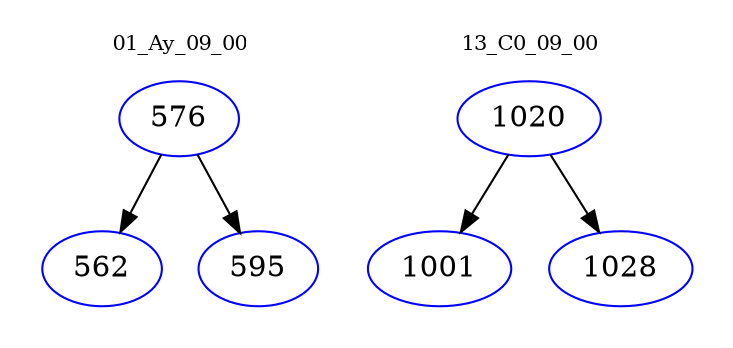 digraph{
subgraph cluster_0 {
color = white
label = "01_Ay_09_00";
fontsize=10;
T0_576 [label="576", color="blue"]
T0_576 -> T0_562 [color="black"]
T0_562 [label="562", color="blue"]
T0_576 -> T0_595 [color="black"]
T0_595 [label="595", color="blue"]
}
subgraph cluster_1 {
color = white
label = "13_C0_09_00";
fontsize=10;
T1_1020 [label="1020", color="blue"]
T1_1020 -> T1_1001 [color="black"]
T1_1001 [label="1001", color="blue"]
T1_1020 -> T1_1028 [color="black"]
T1_1028 [label="1028", color="blue"]
}
}
